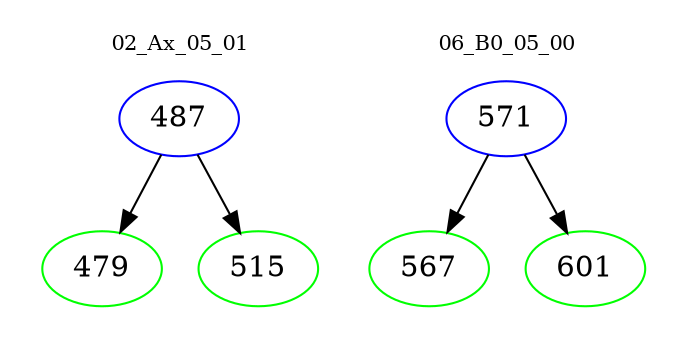 digraph{
subgraph cluster_0 {
color = white
label = "02_Ax_05_01";
fontsize=10;
T0_487 [label="487", color="blue"]
T0_487 -> T0_479 [color="black"]
T0_479 [label="479", color="green"]
T0_487 -> T0_515 [color="black"]
T0_515 [label="515", color="green"]
}
subgraph cluster_1 {
color = white
label = "06_B0_05_00";
fontsize=10;
T1_571 [label="571", color="blue"]
T1_571 -> T1_567 [color="black"]
T1_567 [label="567", color="green"]
T1_571 -> T1_601 [color="black"]
T1_601 [label="601", color="green"]
}
}

